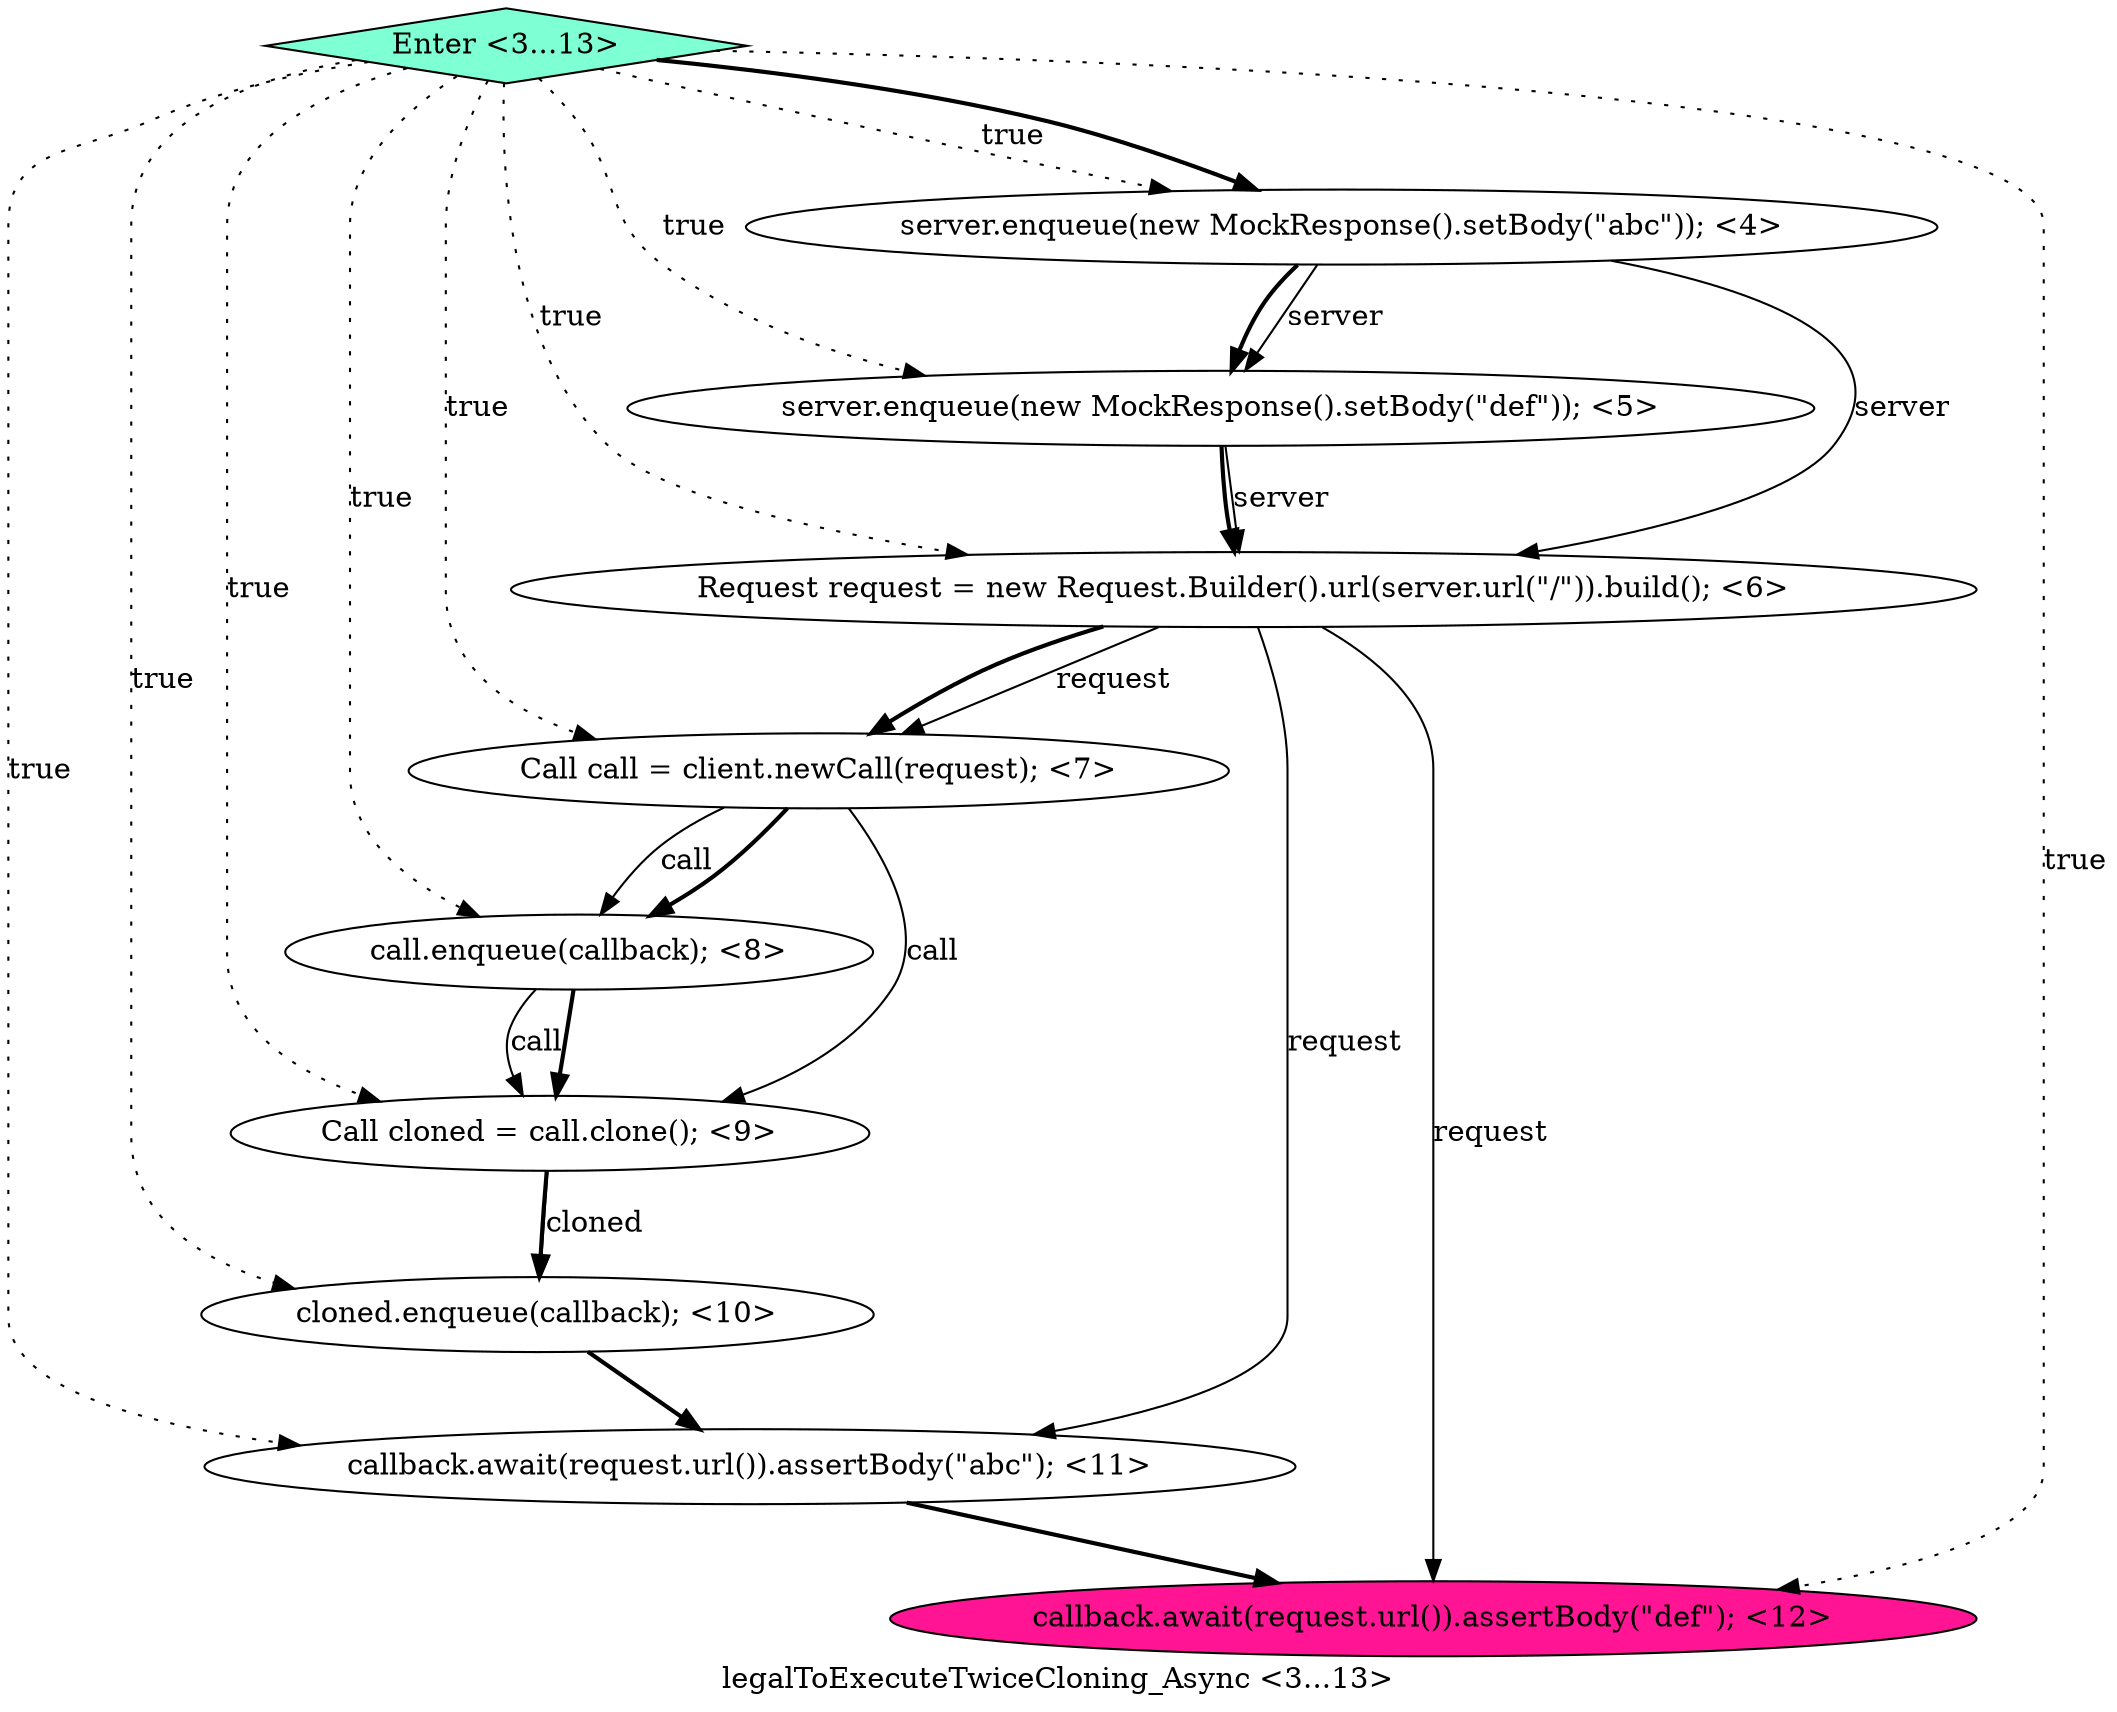 digraph PDG {
label = "legalToExecuteTwiceCloning_Async <3...13>";
0.7 [style = filled, label = "callback.await(request.url()).assertBody(\"abc\"); <11>", fillcolor = white, shape = ellipse];
0.0 [style = filled, label = "server.enqueue(new MockResponse().setBody(\"abc\")); <4>", fillcolor = white, shape = ellipse];
0.1 [style = filled, label = "server.enqueue(new MockResponse().setBody(\"def\")); <5>", fillcolor = white, shape = ellipse];
0.9 [style = filled, label = "Enter <3...13>", fillcolor = aquamarine, shape = diamond];
0.3 [style = filled, label = "Call call = client.newCall(request); <7>", fillcolor = white, shape = ellipse];
0.5 [style = filled, label = "Call cloned = call.clone(); <9>", fillcolor = white, shape = ellipse];
0.6 [style = filled, label = "cloned.enqueue(callback); <10>", fillcolor = white, shape = ellipse];
0.2 [style = filled, label = "Request request = new Request.Builder().url(server.url(\"/\")).build(); <6>", fillcolor = white, shape = ellipse];
0.4 [style = filled, label = "call.enqueue(callback); <8>", fillcolor = white, shape = ellipse];
0.8 [style = filled, label = "callback.await(request.url()).assertBody(\"def\"); <12>", fillcolor = deeppink, shape = ellipse];
0.0 -> 0.1 [style = solid, label="server"];
0.0 -> 0.1 [style = bold, label=""];
0.0 -> 0.2 [style = solid, label="server"];
0.1 -> 0.2 [style = solid, label="server"];
0.1 -> 0.2 [style = bold, label=""];
0.2 -> 0.3 [style = solid, label="request"];
0.2 -> 0.3 [style = bold, label=""];
0.2 -> 0.7 [style = solid, label="request"];
0.2 -> 0.8 [style = solid, label="request"];
0.3 -> 0.4 [style = solid, label="call"];
0.3 -> 0.4 [style = bold, label=""];
0.3 -> 0.5 [style = solid, label="call"];
0.4 -> 0.5 [style = solid, label="call"];
0.4 -> 0.5 [style = bold, label=""];
0.5 -> 0.6 [style = solid, label="cloned"];
0.5 -> 0.6 [style = bold, label=""];
0.6 -> 0.7 [style = bold, label=""];
0.7 -> 0.8 [style = bold, label=""];
0.9 -> 0.0 [style = dotted, label="true"];
0.9 -> 0.0 [style = bold, label=""];
0.9 -> 0.1 [style = dotted, label="true"];
0.9 -> 0.2 [style = dotted, label="true"];
0.9 -> 0.3 [style = dotted, label="true"];
0.9 -> 0.4 [style = dotted, label="true"];
0.9 -> 0.5 [style = dotted, label="true"];
0.9 -> 0.6 [style = dotted, label="true"];
0.9 -> 0.7 [style = dotted, label="true"];
0.9 -> 0.8 [style = dotted, label="true"];
}
